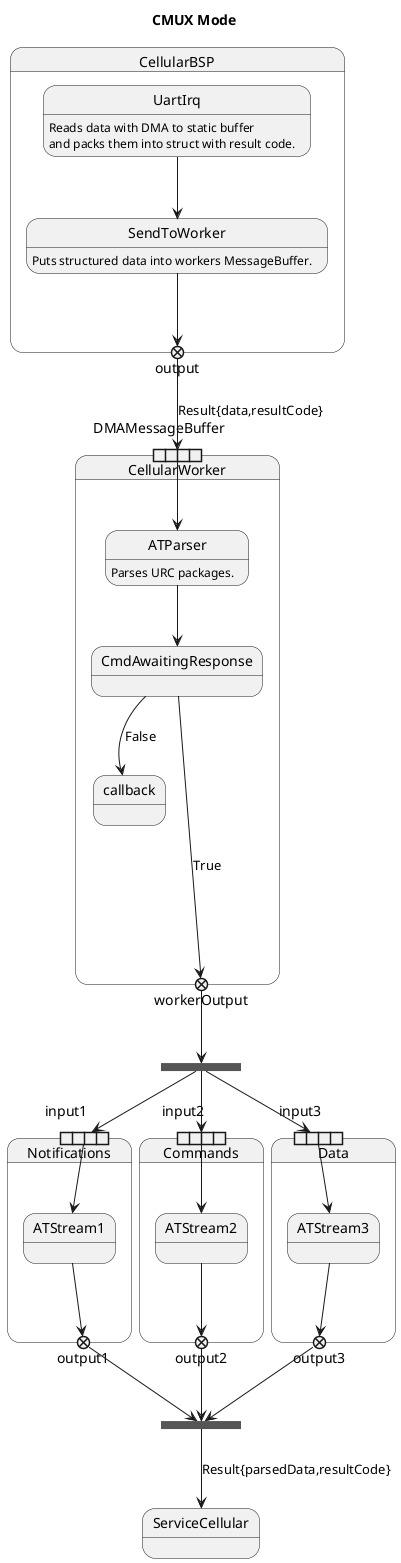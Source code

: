 @startuml
Title CMUX Mode

state CellularBSP {
  UartIrq: Reads data with DMA to static buffer
  UartIrq: and packs them into struct with result code.
  UartIrq --> SendToWorker
  SendToWorker: Puts structured data into workers MessageBuffer.
  SendToWorker --> output

  state output <<exitPoint>>
}

state CellularWorker{
  state DMAMessageBuffer <<expansionInput>> 

  DMAMessageBuffer --> ATParser
  ATParser: Parses URC packages.
  ATParser --> CmdAwaitingResponse
  
  state CmdAwaitingResponse <<choice>>
  CmdAwaitingResponse ----> workerOutput : True
  CmdAwaitingResponse --> callback : False

  state workerOutput <<exitPoint>>
}

state Notifications {
  state input1 <<expansionInput>>
  
  input1 --> ATStream1 
  
  ATStream1 --> output1

  state output1 <<exitPoint>>
}

state Commands {
  state input2 <<expansionInput>>
  
  input2 --> ATStream2 
  
  ATStream2 --> output2

  state output2 <<exitPoint>>
}

state Data {
  state input3 <<expansionInput>>
  
  input3 --> ATStream3 

  ATStream3 --> output3

  state output3 <<exitPoint>>
}

state channelsFork <<fork>>
state channelsJoin <<join>>

output --> DMAMessageBuffer : Result{data,resultCode}
workerOutput --> channelsFork
channelsFork --> input1
channelsFork --> input2
channelsFork --> input3
output1 --> channelsJoin
output2 --> channelsJoin
output3 --> channelsJoin
channelsJoin --> ServiceCellular : Result{parsedData,resultCode}
@enduml
